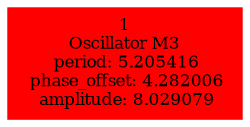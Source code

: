  digraph g{ forcelabels=true;
1 [label=<1<BR />Oscillator M3<BR /> period: 5.205416<BR /> phase_offset: 4.282006<BR /> amplitude: 8.029079>, shape=box,color=red,style=filled,fontsize=8]; }
